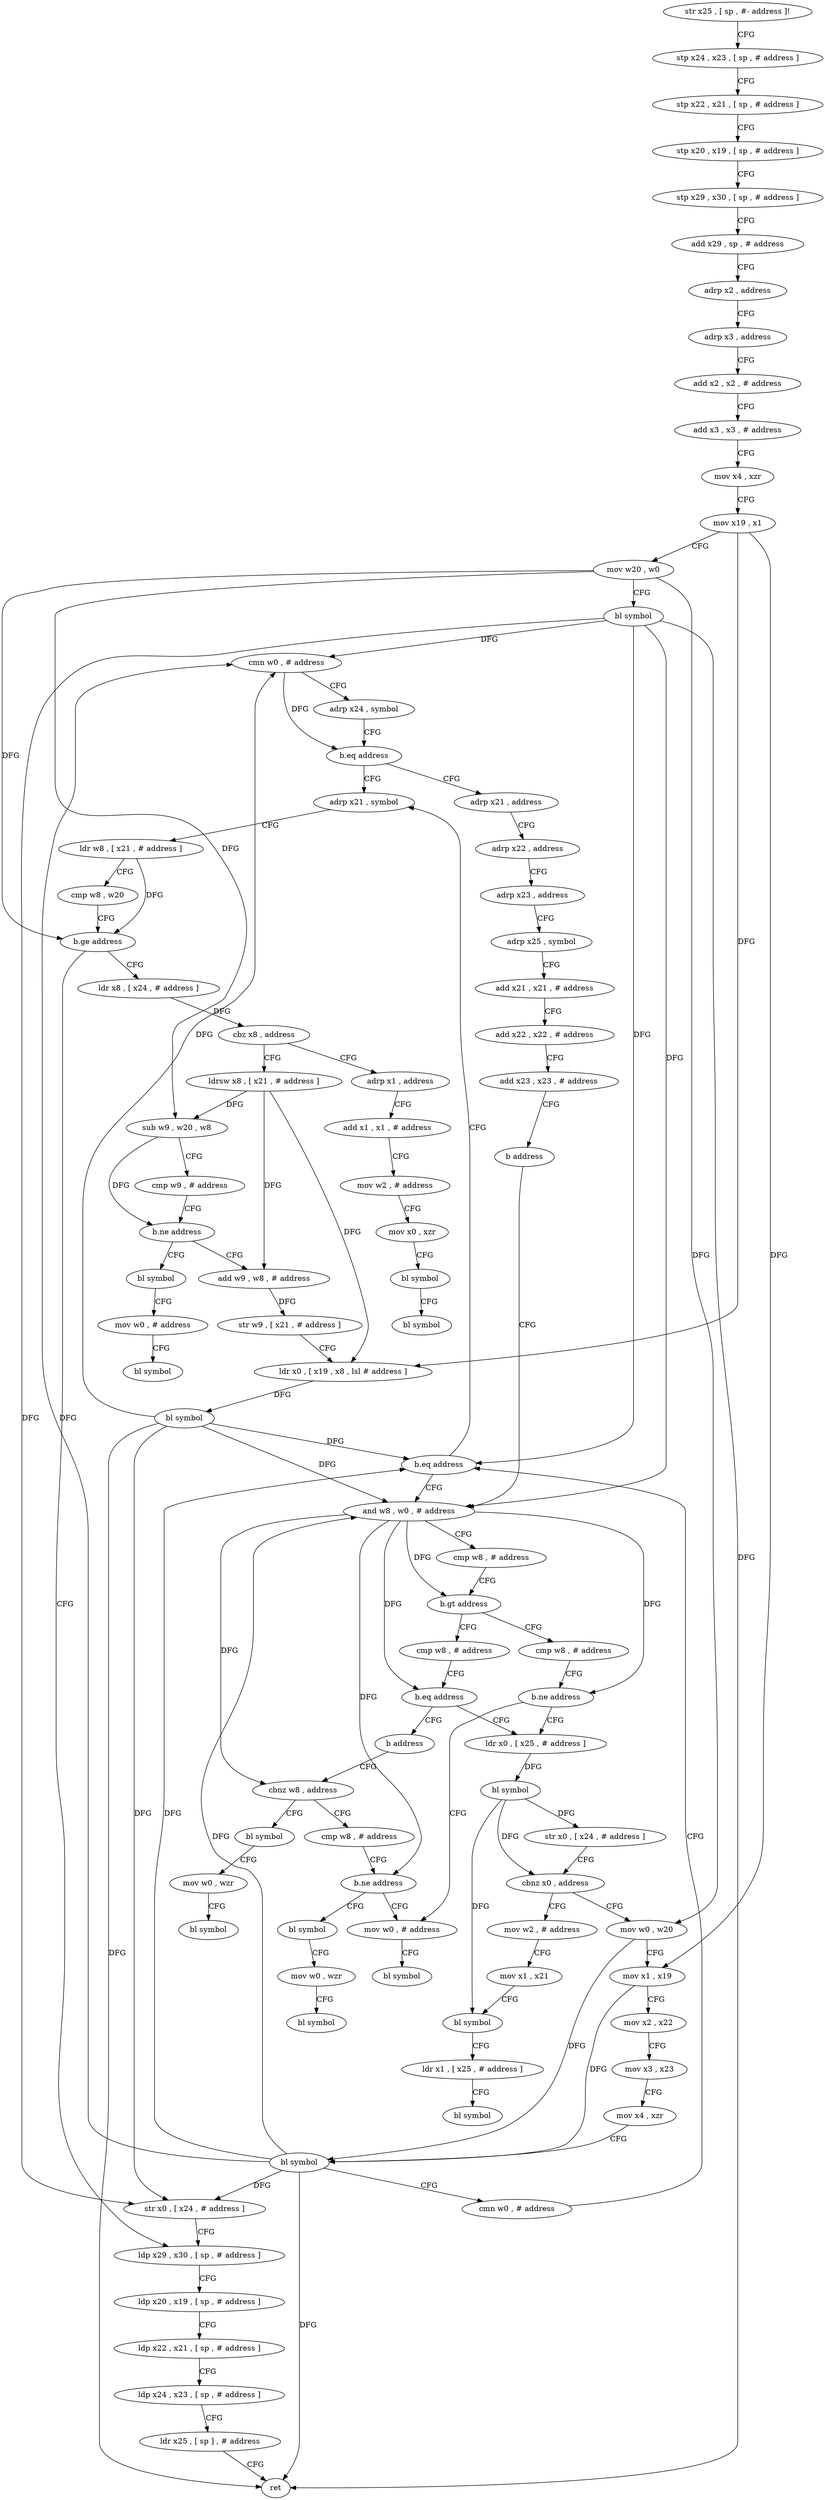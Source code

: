 digraph "func" {
"4215944" [label = "str x25 , [ sp , #- address ]!" ]
"4215948" [label = "stp x24 , x23 , [ sp , # address ]" ]
"4215952" [label = "stp x22 , x21 , [ sp , # address ]" ]
"4215956" [label = "stp x20 , x19 , [ sp , # address ]" ]
"4215960" [label = "stp x29 , x30 , [ sp , # address ]" ]
"4215964" [label = "add x29 , sp , # address" ]
"4215968" [label = "adrp x2 , address" ]
"4215972" [label = "adrp x3 , address" ]
"4215976" [label = "add x2 , x2 , # address" ]
"4215980" [label = "add x3 , x3 , # address" ]
"4215984" [label = "mov x4 , xzr" ]
"4215988" [label = "mov x19 , x1" ]
"4215992" [label = "mov w20 , w0" ]
"4215996" [label = "bl symbol" ]
"4216000" [label = "cmn w0 , # address" ]
"4216004" [label = "adrp x24 , symbol" ]
"4216008" [label = "b.eq address" ]
"4216148" [label = "adrp x21 , symbol" ]
"4216012" [label = "adrp x21 , address" ]
"4216152" [label = "ldr w8 , [ x21 , # address ]" ]
"4216156" [label = "cmp w8 , w20" ]
"4216160" [label = "b.ge address" ]
"4216232" [label = "ldp x29 , x30 , [ sp , # address ]" ]
"4216164" [label = "ldr x8 , [ x24 , # address ]" ]
"4216016" [label = "adrp x22 , address" ]
"4216020" [label = "adrp x23 , address" ]
"4216024" [label = "adrp x25 , symbol" ]
"4216028" [label = "add x21 , x21 , # address" ]
"4216032" [label = "add x22 , x22 , # address" ]
"4216036" [label = "add x23 , x23 , # address" ]
"4216040" [label = "b address" ]
"4216076" [label = "and w8 , w0 , # address" ]
"4216236" [label = "ldp x20 , x19 , [ sp , # address ]" ]
"4216240" [label = "ldp x22 , x21 , [ sp , # address ]" ]
"4216244" [label = "ldp x24 , x23 , [ sp , # address ]" ]
"4216248" [label = "ldr x25 , [ sp ] , # address" ]
"4216252" [label = "ret" ]
"4216168" [label = "cbz x8 , address" ]
"4216196" [label = "ldrsw x8 , [ x21 , # address ]" ]
"4216172" [label = "adrp x1 , address" ]
"4216080" [label = "cmp w8 , # address" ]
"4216084" [label = "b.gt address" ]
"4216100" [label = "cmp w8 , # address" ]
"4216088" [label = "cmp w8 , # address" ]
"4216200" [label = "sub w9 , w20 , w8" ]
"4216204" [label = "cmp w9 , # address" ]
"4216208" [label = "b.ne address" ]
"4216300" [label = "bl symbol" ]
"4216212" [label = "add w9 , w8 , # address" ]
"4216176" [label = "add x1 , x1 , # address" ]
"4216180" [label = "mov w2 , # address" ]
"4216184" [label = "mov x0 , xzr" ]
"4216188" [label = "bl symbol" ]
"4216192" [label = "bl symbol" ]
"4216104" [label = "b.ne address" ]
"4216292" [label = "mov w0 , # address" ]
"4216108" [label = "ldr x0 , [ x25 , # address ]" ]
"4216092" [label = "b.eq address" ]
"4216096" [label = "b address" ]
"4216304" [label = "mov w0 , # address" ]
"4216308" [label = "bl symbol" ]
"4216216" [label = "str w9 , [ x21 , # address ]" ]
"4216220" [label = "ldr x0 , [ x19 , x8 , lsl # address ]" ]
"4216224" [label = "bl symbol" ]
"4216228" [label = "str x0 , [ x24 , # address ]" ]
"4216296" [label = "bl symbol" ]
"4216112" [label = "bl symbol" ]
"4216116" [label = "str x0 , [ x24 , # address ]" ]
"4216120" [label = "cbnz x0 , address" ]
"4216044" [label = "mov w0 , w20" ]
"4216124" [label = "mov w2 , # address" ]
"4216256" [label = "cbnz w8 , address" ]
"4216048" [label = "mov x1 , x19" ]
"4216052" [label = "mov x2 , x22" ]
"4216056" [label = "mov x3 , x23" ]
"4216060" [label = "mov x4 , xzr" ]
"4216064" [label = "bl symbol" ]
"4216068" [label = "cmn w0 , # address" ]
"4216072" [label = "b.eq address" ]
"4216128" [label = "mov x1 , x21" ]
"4216132" [label = "bl symbol" ]
"4216136" [label = "ldr x1 , [ x25 , # address ]" ]
"4216140" [label = "bl symbol" ]
"4216272" [label = "cmp w8 , # address" ]
"4216260" [label = "bl symbol" ]
"4216276" [label = "b.ne address" ]
"4216280" [label = "bl symbol" ]
"4216264" [label = "mov w0 , wzr" ]
"4216268" [label = "bl symbol" ]
"4216284" [label = "mov w0 , wzr" ]
"4216288" [label = "bl symbol" ]
"4215944" -> "4215948" [ label = "CFG" ]
"4215948" -> "4215952" [ label = "CFG" ]
"4215952" -> "4215956" [ label = "CFG" ]
"4215956" -> "4215960" [ label = "CFG" ]
"4215960" -> "4215964" [ label = "CFG" ]
"4215964" -> "4215968" [ label = "CFG" ]
"4215968" -> "4215972" [ label = "CFG" ]
"4215972" -> "4215976" [ label = "CFG" ]
"4215976" -> "4215980" [ label = "CFG" ]
"4215980" -> "4215984" [ label = "CFG" ]
"4215984" -> "4215988" [ label = "CFG" ]
"4215988" -> "4215992" [ label = "CFG" ]
"4215988" -> "4216220" [ label = "DFG" ]
"4215988" -> "4216048" [ label = "DFG" ]
"4215992" -> "4215996" [ label = "CFG" ]
"4215992" -> "4216160" [ label = "DFG" ]
"4215992" -> "4216200" [ label = "DFG" ]
"4215992" -> "4216044" [ label = "DFG" ]
"4215996" -> "4216000" [ label = "DFG" ]
"4215996" -> "4216252" [ label = "DFG" ]
"4215996" -> "4216076" [ label = "DFG" ]
"4215996" -> "4216228" [ label = "DFG" ]
"4215996" -> "4216072" [ label = "DFG" ]
"4216000" -> "4216004" [ label = "CFG" ]
"4216000" -> "4216008" [ label = "DFG" ]
"4216004" -> "4216008" [ label = "CFG" ]
"4216008" -> "4216148" [ label = "CFG" ]
"4216008" -> "4216012" [ label = "CFG" ]
"4216148" -> "4216152" [ label = "CFG" ]
"4216012" -> "4216016" [ label = "CFG" ]
"4216152" -> "4216156" [ label = "CFG" ]
"4216152" -> "4216160" [ label = "DFG" ]
"4216156" -> "4216160" [ label = "CFG" ]
"4216160" -> "4216232" [ label = "CFG" ]
"4216160" -> "4216164" [ label = "CFG" ]
"4216232" -> "4216236" [ label = "CFG" ]
"4216164" -> "4216168" [ label = "DFG" ]
"4216016" -> "4216020" [ label = "CFG" ]
"4216020" -> "4216024" [ label = "CFG" ]
"4216024" -> "4216028" [ label = "CFG" ]
"4216028" -> "4216032" [ label = "CFG" ]
"4216032" -> "4216036" [ label = "CFG" ]
"4216036" -> "4216040" [ label = "CFG" ]
"4216040" -> "4216076" [ label = "CFG" ]
"4216076" -> "4216080" [ label = "CFG" ]
"4216076" -> "4216084" [ label = "DFG" ]
"4216076" -> "4216104" [ label = "DFG" ]
"4216076" -> "4216092" [ label = "DFG" ]
"4216076" -> "4216256" [ label = "DFG" ]
"4216076" -> "4216276" [ label = "DFG" ]
"4216236" -> "4216240" [ label = "CFG" ]
"4216240" -> "4216244" [ label = "CFG" ]
"4216244" -> "4216248" [ label = "CFG" ]
"4216248" -> "4216252" [ label = "CFG" ]
"4216168" -> "4216196" [ label = "CFG" ]
"4216168" -> "4216172" [ label = "CFG" ]
"4216196" -> "4216200" [ label = "DFG" ]
"4216196" -> "4216212" [ label = "DFG" ]
"4216196" -> "4216220" [ label = "DFG" ]
"4216172" -> "4216176" [ label = "CFG" ]
"4216080" -> "4216084" [ label = "CFG" ]
"4216084" -> "4216100" [ label = "CFG" ]
"4216084" -> "4216088" [ label = "CFG" ]
"4216100" -> "4216104" [ label = "CFG" ]
"4216088" -> "4216092" [ label = "CFG" ]
"4216200" -> "4216204" [ label = "CFG" ]
"4216200" -> "4216208" [ label = "DFG" ]
"4216204" -> "4216208" [ label = "CFG" ]
"4216208" -> "4216300" [ label = "CFG" ]
"4216208" -> "4216212" [ label = "CFG" ]
"4216300" -> "4216304" [ label = "CFG" ]
"4216212" -> "4216216" [ label = "DFG" ]
"4216176" -> "4216180" [ label = "CFG" ]
"4216180" -> "4216184" [ label = "CFG" ]
"4216184" -> "4216188" [ label = "CFG" ]
"4216188" -> "4216192" [ label = "CFG" ]
"4216104" -> "4216292" [ label = "CFG" ]
"4216104" -> "4216108" [ label = "CFG" ]
"4216292" -> "4216296" [ label = "CFG" ]
"4216108" -> "4216112" [ label = "DFG" ]
"4216092" -> "4216108" [ label = "CFG" ]
"4216092" -> "4216096" [ label = "CFG" ]
"4216096" -> "4216256" [ label = "CFG" ]
"4216304" -> "4216308" [ label = "CFG" ]
"4216216" -> "4216220" [ label = "CFG" ]
"4216220" -> "4216224" [ label = "DFG" ]
"4216224" -> "4216228" [ label = "DFG" ]
"4216224" -> "4216000" [ label = "DFG" ]
"4216224" -> "4216076" [ label = "DFG" ]
"4216224" -> "4216252" [ label = "DFG" ]
"4216224" -> "4216072" [ label = "DFG" ]
"4216228" -> "4216232" [ label = "CFG" ]
"4216112" -> "4216116" [ label = "DFG" ]
"4216112" -> "4216120" [ label = "DFG" ]
"4216112" -> "4216132" [ label = "DFG" ]
"4216116" -> "4216120" [ label = "CFG" ]
"4216120" -> "4216044" [ label = "CFG" ]
"4216120" -> "4216124" [ label = "CFG" ]
"4216044" -> "4216048" [ label = "CFG" ]
"4216044" -> "4216064" [ label = "DFG" ]
"4216124" -> "4216128" [ label = "CFG" ]
"4216256" -> "4216272" [ label = "CFG" ]
"4216256" -> "4216260" [ label = "CFG" ]
"4216048" -> "4216052" [ label = "CFG" ]
"4216048" -> "4216064" [ label = "DFG" ]
"4216052" -> "4216056" [ label = "CFG" ]
"4216056" -> "4216060" [ label = "CFG" ]
"4216060" -> "4216064" [ label = "CFG" ]
"4216064" -> "4216068" [ label = "CFG" ]
"4216064" -> "4216000" [ label = "DFG" ]
"4216064" -> "4216076" [ label = "DFG" ]
"4216064" -> "4216228" [ label = "DFG" ]
"4216064" -> "4216252" [ label = "DFG" ]
"4216064" -> "4216072" [ label = "DFG" ]
"4216068" -> "4216072" [ label = "CFG" ]
"4216072" -> "4216148" [ label = "CFG" ]
"4216072" -> "4216076" [ label = "CFG" ]
"4216128" -> "4216132" [ label = "CFG" ]
"4216132" -> "4216136" [ label = "CFG" ]
"4216136" -> "4216140" [ label = "CFG" ]
"4216272" -> "4216276" [ label = "CFG" ]
"4216260" -> "4216264" [ label = "CFG" ]
"4216276" -> "4216292" [ label = "CFG" ]
"4216276" -> "4216280" [ label = "CFG" ]
"4216280" -> "4216284" [ label = "CFG" ]
"4216264" -> "4216268" [ label = "CFG" ]
"4216284" -> "4216288" [ label = "CFG" ]
}
